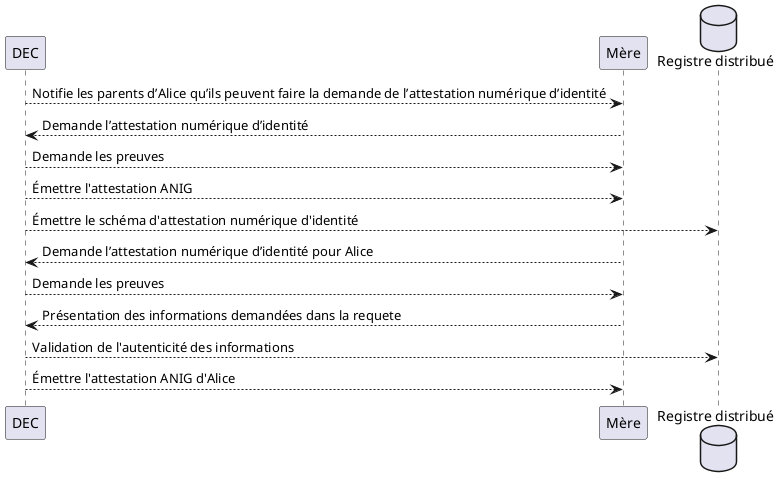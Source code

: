 @startuml Sequence

participant "DEC" as Emetteur  order 110
participant "Mère" as Demandeur  order 120
database "Registre distribué" as RegistreD  order 130

     
    Emetteur   -->  Demandeur  :  Notifie les parents d’Alice qu’ils peuvent faire la demande de l’attestation numérique d’identité 
    Emetteur   <--  Demandeur  :  Demande l’attestation numérique d’identité 
    Emetteur   -->  Demandeur  :  Demande les preuves  
    Emetteur   -->  Demandeur  :  Émettre l'attestation ANIG 
    Emetteur   -->  RegistreD  :  Émettre le schéma d'attestation numérique d'identité
    Emetteur   <--  Demandeur  :  Demande l’attestation numérique d’identité pour Alice
    Emetteur   -->  Demandeur  :  Demande les preuves 
    Emetteur   <--  Demandeur  :  Présentation des informations demandées dans la requete
    Emetteur   -->  RegistreD  :  Validation de l'autenticité des informations
    Emetteur   -->  Demandeur  :  Émettre l'attestation ANIG d'Alice

    
@enduml
